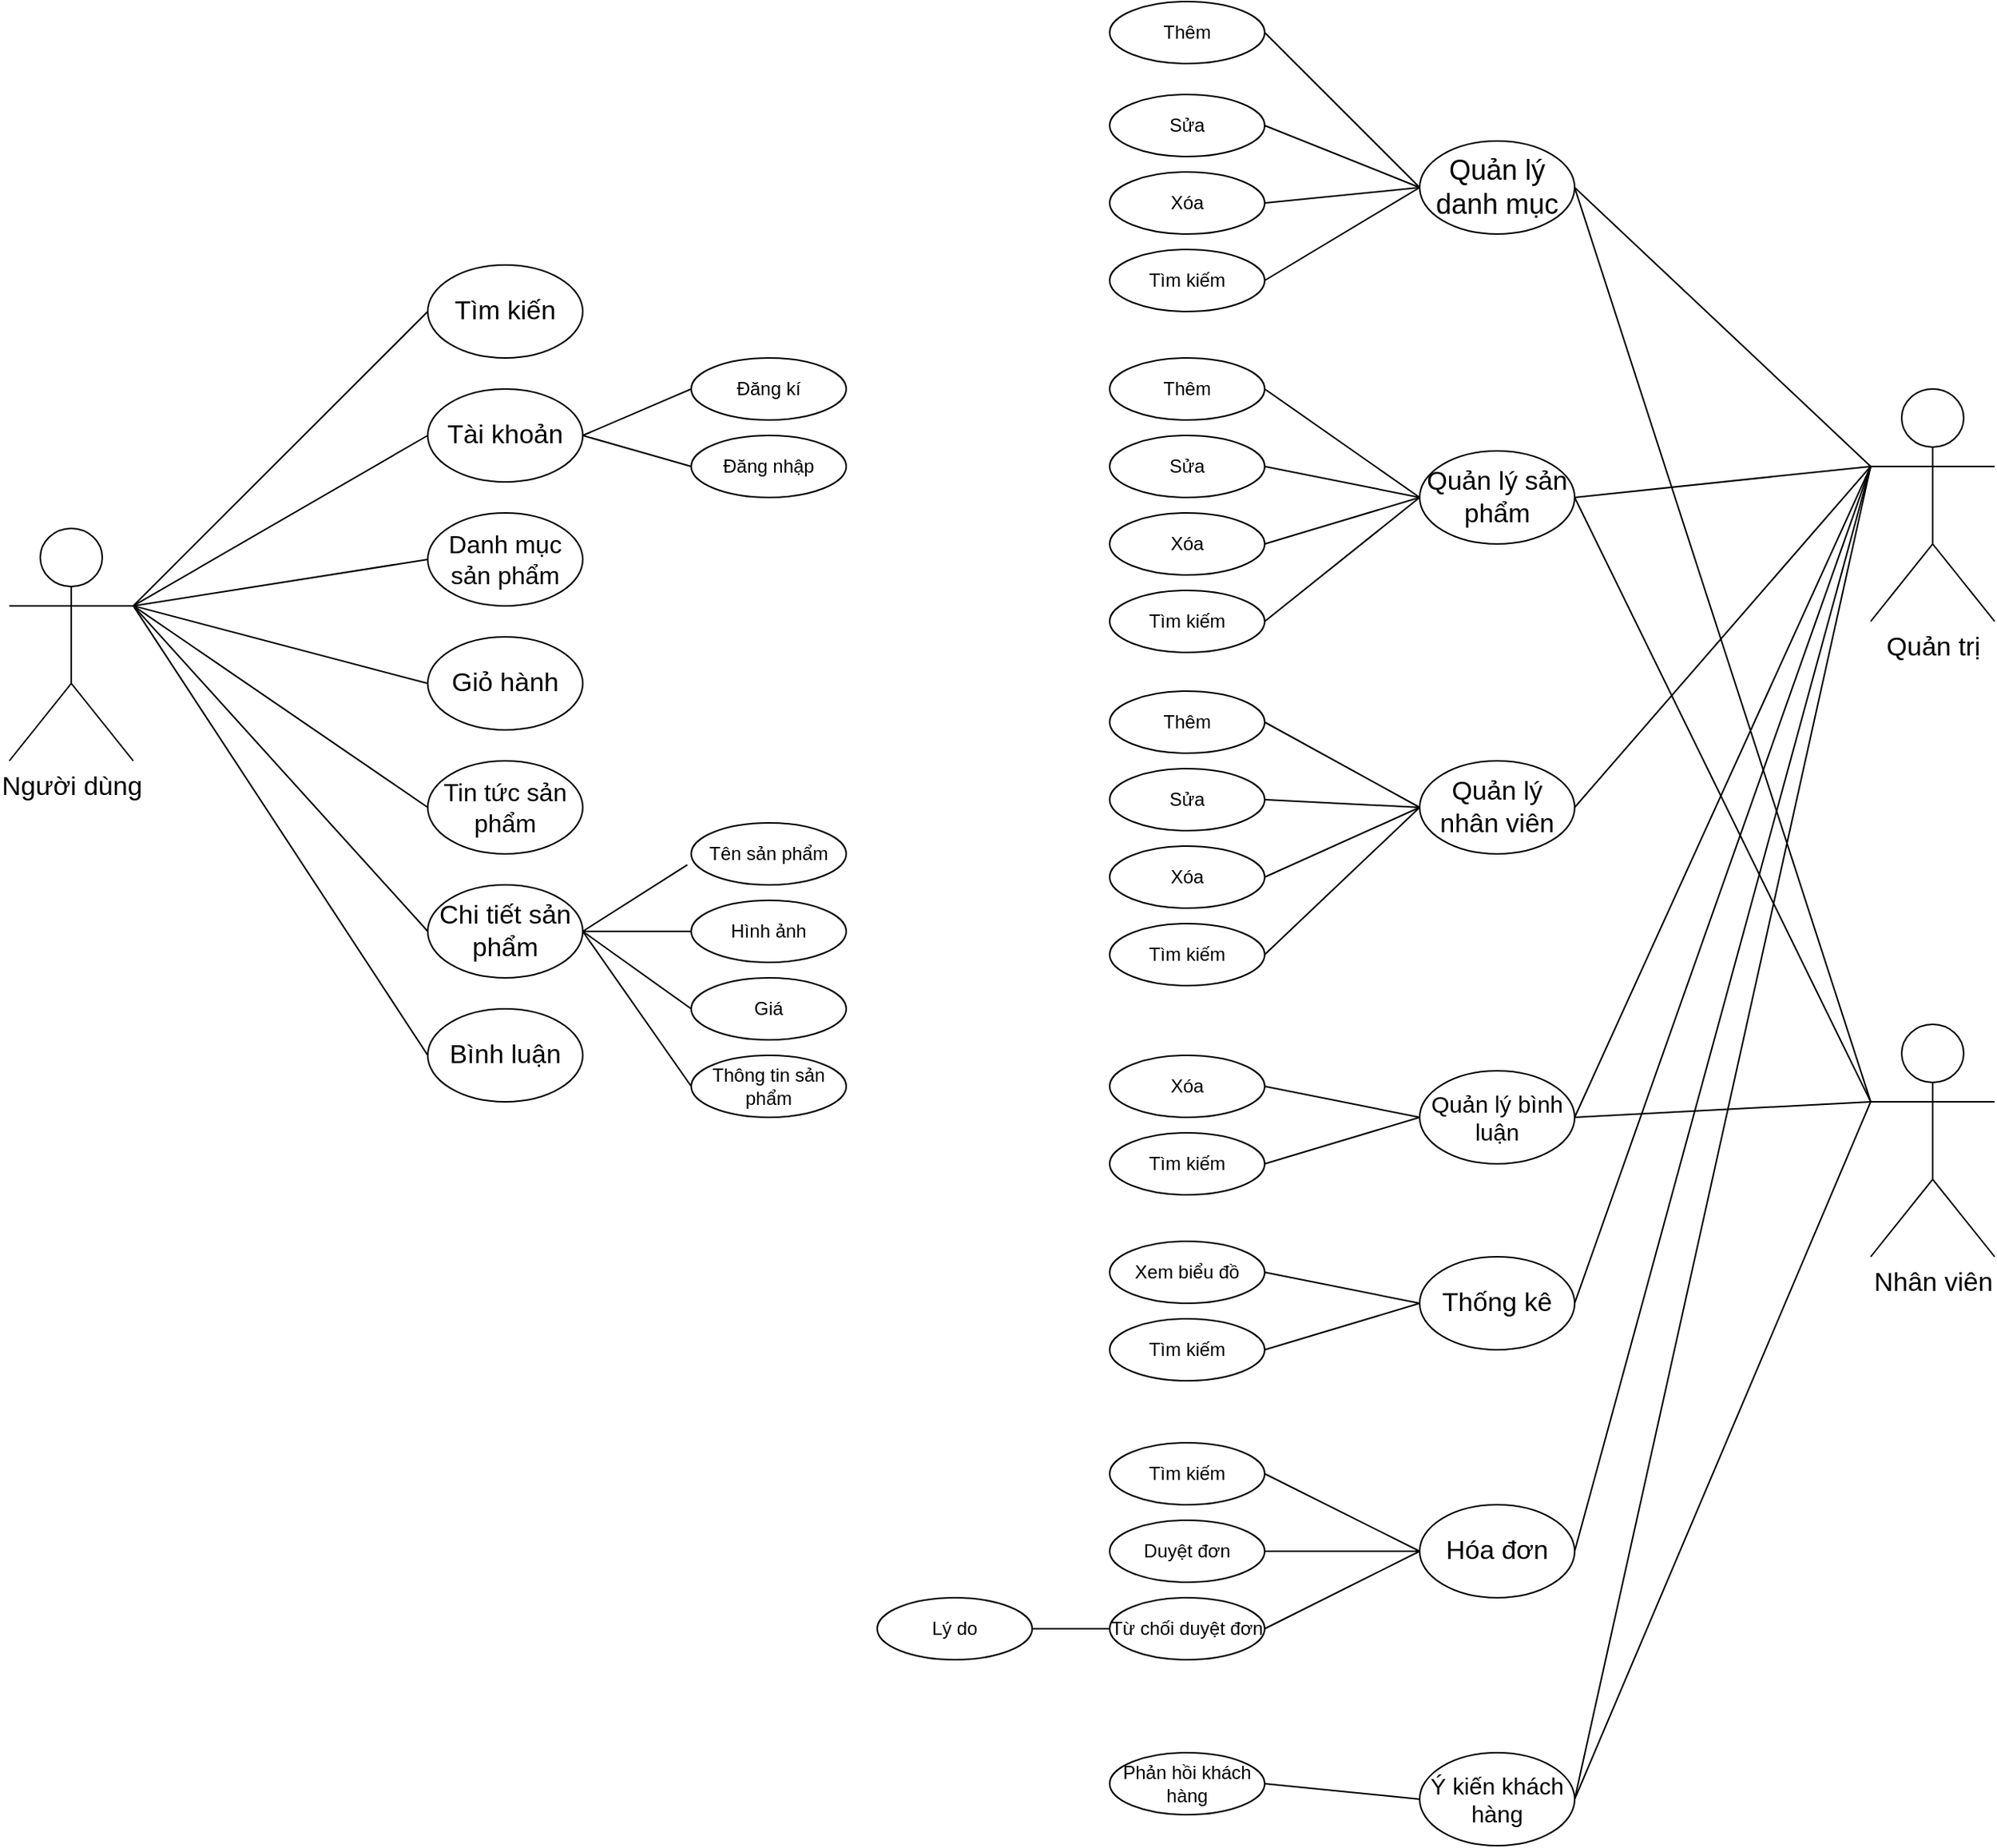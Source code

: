 <mxfile version="24.0.1" type="device">
  <diagram name="Trang-1" id="ovyDWQGt503q5KgdgaEu">
    <mxGraphModel dx="2876" dy="2223" grid="1" gridSize="10" guides="1" tooltips="1" connect="1" arrows="1" fold="1" page="1" pageScale="1" pageWidth="827" pageHeight="1169" math="0" shadow="0">
      <root>
        <mxCell id="0" />
        <mxCell id="1" parent="0" />
        <mxCell id="Ai0qh5NGWd-4S2OxqA1M-1" value="&lt;font style=&quot;font-size: 17px;&quot;&gt;Người dùng&lt;/font&gt;" style="shape=umlActor;verticalLabelPosition=bottom;verticalAlign=top;html=1;" parent="1" vertex="1">
          <mxGeometry x="-40" y="290" width="80" height="150" as="geometry" />
        </mxCell>
        <mxCell id="Ai0qh5NGWd-4S2OxqA1M-5" value="&lt;font style=&quot;font-size: 17px;&quot;&gt;Tìm kiến&lt;/font&gt;" style="ellipse;whiteSpace=wrap;html=1;align=center;" parent="1" vertex="1">
          <mxGeometry x="230" y="120" width="100" height="60" as="geometry" />
        </mxCell>
        <mxCell id="Ai0qh5NGWd-4S2OxqA1M-6" value="&lt;font style=&quot;font-size: 17px;&quot;&gt;Tài khoản&lt;/font&gt;" style="ellipse;whiteSpace=wrap;html=1;align=center;" parent="1" vertex="1">
          <mxGeometry x="230" y="200" width="100" height="60" as="geometry" />
        </mxCell>
        <mxCell id="Ai0qh5NGWd-4S2OxqA1M-7" value="&lt;font style=&quot;font-size: 16px;&quot;&gt;Danh mục sản phẩm&lt;/font&gt;" style="ellipse;whiteSpace=wrap;html=1;align=center;" parent="1" vertex="1">
          <mxGeometry x="230" y="280" width="100" height="60" as="geometry" />
        </mxCell>
        <mxCell id="Ai0qh5NGWd-4S2OxqA1M-8" value="&lt;font style=&quot;font-size: 17px;&quot;&gt;Giỏ hành&lt;/font&gt;" style="ellipse;whiteSpace=wrap;html=1;align=center;" parent="1" vertex="1">
          <mxGeometry x="230" y="360" width="100" height="60" as="geometry" />
        </mxCell>
        <mxCell id="Ai0qh5NGWd-4S2OxqA1M-9" value="&lt;font style=&quot;font-size: 16px;&quot;&gt;Tin tức sản phẩm&lt;/font&gt;" style="ellipse;whiteSpace=wrap;html=1;align=center;" parent="1" vertex="1">
          <mxGeometry x="230" y="440" width="100" height="60" as="geometry" />
        </mxCell>
        <mxCell id="Ai0qh5NGWd-4S2OxqA1M-10" value="&lt;font style=&quot;font-size: 17px;&quot;&gt;Chi tiết sản phẩm&lt;/font&gt;" style="ellipse;whiteSpace=wrap;html=1;align=center;" parent="1" vertex="1">
          <mxGeometry x="230" y="520" width="100" height="60" as="geometry" />
        </mxCell>
        <mxCell id="Ai0qh5NGWd-4S2OxqA1M-11" value="&lt;font style=&quot;font-size: 17px;&quot;&gt;Bình luận&lt;/font&gt;" style="ellipse;whiteSpace=wrap;html=1;align=center;" parent="1" vertex="1">
          <mxGeometry x="230" y="600" width="100" height="60" as="geometry" />
        </mxCell>
        <mxCell id="Ai0qh5NGWd-4S2OxqA1M-12" value="Đăng kí" style="ellipse;whiteSpace=wrap;html=1;align=center;" parent="1" vertex="1">
          <mxGeometry x="400" y="180" width="100" height="40" as="geometry" />
        </mxCell>
        <mxCell id="Ai0qh5NGWd-4S2OxqA1M-13" value="Đăng nhập" style="ellipse;whiteSpace=wrap;html=1;align=center;" parent="1" vertex="1">
          <mxGeometry x="400" y="230" width="100" height="40" as="geometry" />
        </mxCell>
        <mxCell id="Ai0qh5NGWd-4S2OxqA1M-14" value="Tên sản phẩm" style="ellipse;whiteSpace=wrap;html=1;align=center;" parent="1" vertex="1">
          <mxGeometry x="400" y="480" width="100" height="40" as="geometry" />
        </mxCell>
        <mxCell id="Ai0qh5NGWd-4S2OxqA1M-15" value="Hình ảnh" style="ellipse;whiteSpace=wrap;html=1;align=center;" parent="1" vertex="1">
          <mxGeometry x="400" y="530" width="100" height="40" as="geometry" />
        </mxCell>
        <mxCell id="Ai0qh5NGWd-4S2OxqA1M-16" value="Giá" style="ellipse;whiteSpace=wrap;html=1;align=center;" parent="1" vertex="1">
          <mxGeometry x="400" y="580" width="100" height="40" as="geometry" />
        </mxCell>
        <mxCell id="Ai0qh5NGWd-4S2OxqA1M-17" value="Thông tin sản phẩm" style="ellipse;whiteSpace=wrap;html=1;align=center;" parent="1" vertex="1">
          <mxGeometry x="400" y="630" width="100" height="40" as="geometry" />
        </mxCell>
        <mxCell id="Ai0qh5NGWd-4S2OxqA1M-18" value="&lt;font style=&quot;font-size: 18px;&quot;&gt;Quản lý danh mục&lt;/font&gt;" style="ellipse;whiteSpace=wrap;html=1;align=center;" parent="1" vertex="1">
          <mxGeometry x="870" y="40" width="100" height="60" as="geometry" />
        </mxCell>
        <mxCell id="Ai0qh5NGWd-4S2OxqA1M-19" value="&lt;font style=&quot;font-size: 17px;&quot;&gt;Quản lý sản phẩm&lt;/font&gt;" style="ellipse;whiteSpace=wrap;html=1;align=center;" parent="1" vertex="1">
          <mxGeometry x="870" y="240" width="100" height="60" as="geometry" />
        </mxCell>
        <mxCell id="Ai0qh5NGWd-4S2OxqA1M-20" value="&lt;font style=&quot;font-size: 17px;&quot;&gt;Quản lý nhân viên&lt;/font&gt;" style="ellipse;whiteSpace=wrap;html=1;align=center;" parent="1" vertex="1">
          <mxGeometry x="870" y="440" width="100" height="60" as="geometry" />
        </mxCell>
        <mxCell id="Ai0qh5NGWd-4S2OxqA1M-21" value="&lt;font style=&quot;font-size: 15px;&quot;&gt;Quản lý bình luận&lt;/font&gt;" style="ellipse;whiteSpace=wrap;html=1;align=center;" parent="1" vertex="1">
          <mxGeometry x="870" y="640" width="100" height="60" as="geometry" />
        </mxCell>
        <mxCell id="Ai0qh5NGWd-4S2OxqA1M-22" value="&lt;font style=&quot;font-size: 17px;&quot;&gt;Thống kê&lt;/font&gt;" style="ellipse;whiteSpace=wrap;html=1;align=center;" parent="1" vertex="1">
          <mxGeometry x="870" y="760" width="100" height="60" as="geometry" />
        </mxCell>
        <mxCell id="Ai0qh5NGWd-4S2OxqA1M-23" value="&lt;font style=&quot;font-size: 17px;&quot;&gt;Hóa đơn&lt;/font&gt;" style="ellipse;whiteSpace=wrap;html=1;align=center;" parent="1" vertex="1">
          <mxGeometry x="870" y="920" width="100" height="60" as="geometry" />
        </mxCell>
        <mxCell id="Ai0qh5NGWd-4S2OxqA1M-24" value="&lt;font style=&quot;font-size: 15px;&quot;&gt;Ý kiến khách hàng&lt;/font&gt;" style="ellipse;whiteSpace=wrap;html=1;align=center;" parent="1" vertex="1">
          <mxGeometry x="870" y="1080" width="100" height="60" as="geometry" />
        </mxCell>
        <mxCell id="Ai0qh5NGWd-4S2OxqA1M-25" value="Thêm" style="ellipse;whiteSpace=wrap;html=1;align=center;" parent="1" vertex="1">
          <mxGeometry x="670" y="-50" width="100" height="40" as="geometry" />
        </mxCell>
        <mxCell id="Ai0qh5NGWd-4S2OxqA1M-26" value="Sửa" style="ellipse;whiteSpace=wrap;html=1;align=center;" parent="1" vertex="1">
          <mxGeometry x="670" y="10" width="100" height="40" as="geometry" />
        </mxCell>
        <mxCell id="Ai0qh5NGWd-4S2OxqA1M-27" value="Xóa" style="ellipse;whiteSpace=wrap;html=1;align=center;" parent="1" vertex="1">
          <mxGeometry x="670" y="60" width="100" height="40" as="geometry" />
        </mxCell>
        <mxCell id="Ai0qh5NGWd-4S2OxqA1M-28" value="Tìm kiếm" style="ellipse;whiteSpace=wrap;html=1;align=center;" parent="1" vertex="1">
          <mxGeometry x="670" y="110" width="100" height="40" as="geometry" />
        </mxCell>
        <mxCell id="Ai0qh5NGWd-4S2OxqA1M-29" value="Thêm" style="ellipse;whiteSpace=wrap;html=1;align=center;" parent="1" vertex="1">
          <mxGeometry x="670" y="180" width="100" height="40" as="geometry" />
        </mxCell>
        <mxCell id="Ai0qh5NGWd-4S2OxqA1M-30" value="Sửa" style="ellipse;whiteSpace=wrap;html=1;align=center;" parent="1" vertex="1">
          <mxGeometry x="670" y="230" width="100" height="40" as="geometry" />
        </mxCell>
        <mxCell id="Ai0qh5NGWd-4S2OxqA1M-31" value="Xóa" style="ellipse;whiteSpace=wrap;html=1;align=center;" parent="1" vertex="1">
          <mxGeometry x="670" y="280" width="100" height="40" as="geometry" />
        </mxCell>
        <mxCell id="Ai0qh5NGWd-4S2OxqA1M-32" value="Tìm kiếm" style="ellipse;whiteSpace=wrap;html=1;align=center;" parent="1" vertex="1">
          <mxGeometry x="670" y="330" width="100" height="40" as="geometry" />
        </mxCell>
        <mxCell id="Ai0qh5NGWd-4S2OxqA1M-33" value="Thêm" style="ellipse;whiteSpace=wrap;html=1;align=center;" parent="1" vertex="1">
          <mxGeometry x="670" y="395" width="100" height="40" as="geometry" />
        </mxCell>
        <mxCell id="Ai0qh5NGWd-4S2OxqA1M-34" value="Sửa" style="ellipse;whiteSpace=wrap;html=1;align=center;" parent="1" vertex="1">
          <mxGeometry x="670" y="445" width="100" height="40" as="geometry" />
        </mxCell>
        <mxCell id="Ai0qh5NGWd-4S2OxqA1M-35" value="Xóa" style="ellipse;whiteSpace=wrap;html=1;align=center;" parent="1" vertex="1">
          <mxGeometry x="670" y="495" width="100" height="40" as="geometry" />
        </mxCell>
        <mxCell id="Ai0qh5NGWd-4S2OxqA1M-36" value="Tìm kiếm" style="ellipse;whiteSpace=wrap;html=1;align=center;" parent="1" vertex="1">
          <mxGeometry x="670" y="545" width="100" height="40" as="geometry" />
        </mxCell>
        <mxCell id="Ai0qh5NGWd-4S2OxqA1M-38" value="Xóa" style="ellipse;whiteSpace=wrap;html=1;align=center;" parent="1" vertex="1">
          <mxGeometry x="670" y="630" width="100" height="40" as="geometry" />
        </mxCell>
        <mxCell id="Ai0qh5NGWd-4S2OxqA1M-39" value="Tìm kiếm" style="ellipse;whiteSpace=wrap;html=1;align=center;" parent="1" vertex="1">
          <mxGeometry x="670" y="680" width="100" height="40" as="geometry" />
        </mxCell>
        <mxCell id="Ai0qh5NGWd-4S2OxqA1M-40" value="Xem biểu đồ" style="ellipse;whiteSpace=wrap;html=1;align=center;" parent="1" vertex="1">
          <mxGeometry x="670" y="750" width="100" height="40" as="geometry" />
        </mxCell>
        <mxCell id="Ai0qh5NGWd-4S2OxqA1M-41" value="Tìm kiếm" style="ellipse;whiteSpace=wrap;html=1;align=center;" parent="1" vertex="1">
          <mxGeometry x="670" y="800" width="100" height="40" as="geometry" />
        </mxCell>
        <mxCell id="Ai0qh5NGWd-4S2OxqA1M-42" value="Tìm kiếm" style="ellipse;whiteSpace=wrap;html=1;align=center;" parent="1" vertex="1">
          <mxGeometry x="670" y="880" width="100" height="40" as="geometry" />
        </mxCell>
        <mxCell id="Ai0qh5NGWd-4S2OxqA1M-43" value="Duyệt đơn" style="ellipse;whiteSpace=wrap;html=1;align=center;" parent="1" vertex="1">
          <mxGeometry x="670" y="930" width="100" height="40" as="geometry" />
        </mxCell>
        <mxCell id="Ai0qh5NGWd-4S2OxqA1M-44" value="Từ chối duyệt đơn" style="ellipse;whiteSpace=wrap;html=1;align=center;" parent="1" vertex="1">
          <mxGeometry x="670" y="980" width="100" height="40" as="geometry" />
        </mxCell>
        <mxCell id="Ai0qh5NGWd-4S2OxqA1M-45" value="Phản hồi khách hàng" style="ellipse;whiteSpace=wrap;html=1;align=center;" parent="1" vertex="1">
          <mxGeometry x="670" y="1080" width="100" height="40" as="geometry" />
        </mxCell>
        <mxCell id="Ai0qh5NGWd-4S2OxqA1M-46" value="Lý do" style="ellipse;whiteSpace=wrap;html=1;align=center;" parent="1" vertex="1">
          <mxGeometry x="520" y="980" width="100" height="40" as="geometry" />
        </mxCell>
        <mxCell id="Ai0qh5NGWd-4S2OxqA1M-48" value="&lt;font style=&quot;font-size: 17px;&quot;&gt;Quản trị&lt;/font&gt;" style="shape=umlActor;verticalLabelPosition=bottom;verticalAlign=top;html=1;" parent="1" vertex="1">
          <mxGeometry x="1161" y="200" width="80" height="150" as="geometry" />
        </mxCell>
        <mxCell id="Ai0qh5NGWd-4S2OxqA1M-49" value="&lt;font style=&quot;font-size: 17px;&quot;&gt;Nhân viên&lt;/font&gt;" style="shape=umlActor;verticalLabelPosition=bottom;verticalAlign=top;html=1;strokeColor=#000000;" parent="1" vertex="1">
          <mxGeometry x="1161" y="610" width="80" height="150" as="geometry" />
        </mxCell>
        <mxCell id="Ai0qh5NGWd-4S2OxqA1M-51" value="" style="endArrow=none;html=1;rounded=0;entryX=0;entryY=0.5;entryDx=0;entryDy=0;exitX=1;exitY=0.333;exitDx=0;exitDy=0;exitPerimeter=0;" parent="1" source="Ai0qh5NGWd-4S2OxqA1M-1" target="Ai0qh5NGWd-4S2OxqA1M-5" edge="1">
          <mxGeometry relative="1" as="geometry">
            <mxPoint y="199.05" as="sourcePoint" />
            <mxPoint x="170" y="199.05" as="targetPoint" />
          </mxGeometry>
        </mxCell>
        <mxCell id="Ai0qh5NGWd-4S2OxqA1M-52" value="" style="endArrow=none;html=1;rounded=0;entryX=0;entryY=0.5;entryDx=0;entryDy=0;exitX=1;exitY=0.333;exitDx=0;exitDy=0;exitPerimeter=0;" parent="1" source="Ai0qh5NGWd-4S2OxqA1M-1" target="Ai0qh5NGWd-4S2OxqA1M-6" edge="1">
          <mxGeometry relative="1" as="geometry">
            <mxPoint x="30" y="410" as="sourcePoint" />
            <mxPoint x="220" y="210" as="targetPoint" />
          </mxGeometry>
        </mxCell>
        <mxCell id="Ai0qh5NGWd-4S2OxqA1M-53" value="" style="endArrow=none;html=1;rounded=0;entryX=0;entryY=0.5;entryDx=0;entryDy=0;" parent="1" target="Ai0qh5NGWd-4S2OxqA1M-7" edge="1">
          <mxGeometry relative="1" as="geometry">
            <mxPoint x="40" y="340" as="sourcePoint" />
            <mxPoint x="230" y="260" as="targetPoint" />
          </mxGeometry>
        </mxCell>
        <mxCell id="Ai0qh5NGWd-4S2OxqA1M-54" value="" style="endArrow=none;html=1;rounded=0;entryX=0;entryY=0.5;entryDx=0;entryDy=0;exitX=1;exitY=0.333;exitDx=0;exitDy=0;exitPerimeter=0;" parent="1" source="Ai0qh5NGWd-4S2OxqA1M-1" target="Ai0qh5NGWd-4S2OxqA1M-8" edge="1">
          <mxGeometry relative="1" as="geometry">
            <mxPoint x="40" y="380" as="sourcePoint" />
            <mxPoint x="230" y="340" as="targetPoint" />
          </mxGeometry>
        </mxCell>
        <mxCell id="Ai0qh5NGWd-4S2OxqA1M-55" value="" style="endArrow=none;html=1;rounded=0;entryX=0;entryY=0.5;entryDx=0;entryDy=0;exitX=1;exitY=0.333;exitDx=0;exitDy=0;exitPerimeter=0;" parent="1" source="Ai0qh5NGWd-4S2OxqA1M-1" target="Ai0qh5NGWd-4S2OxqA1M-9" edge="1">
          <mxGeometry relative="1" as="geometry">
            <mxPoint x="30" y="370" as="sourcePoint" />
            <mxPoint x="220" y="410" as="targetPoint" />
          </mxGeometry>
        </mxCell>
        <mxCell id="Ai0qh5NGWd-4S2OxqA1M-56" value="" style="endArrow=none;html=1;rounded=0;entryX=0;entryY=0.5;entryDx=0;entryDy=0;exitX=1;exitY=0.333;exitDx=0;exitDy=0;exitPerimeter=0;" parent="1" source="Ai0qh5NGWd-4S2OxqA1M-1" target="Ai0qh5NGWd-4S2OxqA1M-10" edge="1">
          <mxGeometry relative="1" as="geometry">
            <mxPoint x="30" y="365" as="sourcePoint" />
            <mxPoint x="220" y="485" as="targetPoint" />
          </mxGeometry>
        </mxCell>
        <mxCell id="Ai0qh5NGWd-4S2OxqA1M-57" value="" style="endArrow=none;html=1;rounded=0;entryX=0;entryY=0.5;entryDx=0;entryDy=0;exitX=1;exitY=0.333;exitDx=0;exitDy=0;exitPerimeter=0;" parent="1" source="Ai0qh5NGWd-4S2OxqA1M-1" target="Ai0qh5NGWd-4S2OxqA1M-11" edge="1">
          <mxGeometry relative="1" as="geometry">
            <mxPoint x="30" y="350" as="sourcePoint" />
            <mxPoint x="220" y="550" as="targetPoint" />
          </mxGeometry>
        </mxCell>
        <mxCell id="Ai0qh5NGWd-4S2OxqA1M-59" value="" style="endArrow=none;html=1;rounded=0;entryX=0;entryY=0.5;entryDx=0;entryDy=0;exitX=1;exitY=0.5;exitDx=0;exitDy=0;" parent="1" source="Ai0qh5NGWd-4S2OxqA1M-6" target="Ai0qh5NGWd-4S2OxqA1M-12" edge="1">
          <mxGeometry relative="1" as="geometry">
            <mxPoint x="340" y="240" as="sourcePoint" />
            <mxPoint x="540" y="30" as="targetPoint" />
          </mxGeometry>
        </mxCell>
        <mxCell id="Ai0qh5NGWd-4S2OxqA1M-60" value="" style="endArrow=none;html=1;rounded=0;entryX=0;entryY=0.5;entryDx=0;entryDy=0;exitX=1;exitY=0.5;exitDx=0;exitDy=0;" parent="1" source="Ai0qh5NGWd-4S2OxqA1M-6" target="Ai0qh5NGWd-4S2OxqA1M-13" edge="1">
          <mxGeometry relative="1" as="geometry">
            <mxPoint x="320" y="240" as="sourcePoint" />
            <mxPoint x="390" y="220" as="targetPoint" />
          </mxGeometry>
        </mxCell>
        <mxCell id="Ai0qh5NGWd-4S2OxqA1M-61" value="" style="endArrow=none;html=1;rounded=0;entryX=-0.025;entryY=0.676;entryDx=0;entryDy=0;exitX=1;exitY=0.5;exitDx=0;exitDy=0;entryPerimeter=0;" parent="1" source="Ai0qh5NGWd-4S2OxqA1M-10" target="Ai0qh5NGWd-4S2OxqA1M-14" edge="1">
          <mxGeometry relative="1" as="geometry">
            <mxPoint x="370" y="415" as="sourcePoint" />
            <mxPoint x="440" y="445" as="targetPoint" />
          </mxGeometry>
        </mxCell>
        <mxCell id="Ai0qh5NGWd-4S2OxqA1M-62" value="" style="endArrow=none;html=1;rounded=0;entryX=0;entryY=0.5;entryDx=0;entryDy=0;exitX=1;exitY=0.5;exitDx=0;exitDy=0;" parent="1" source="Ai0qh5NGWd-4S2OxqA1M-10" target="Ai0qh5NGWd-4S2OxqA1M-16" edge="1">
          <mxGeometry relative="1" as="geometry">
            <mxPoint x="330" y="570" as="sourcePoint" />
            <mxPoint x="400" y="580" as="targetPoint" />
          </mxGeometry>
        </mxCell>
        <mxCell id="Ai0qh5NGWd-4S2OxqA1M-63" value="" style="endArrow=none;html=1;rounded=0;entryX=0;entryY=0.5;entryDx=0;entryDy=0;exitX=1;exitY=0.5;exitDx=0;exitDy=0;" parent="1" source="Ai0qh5NGWd-4S2OxqA1M-10" target="Ai0qh5NGWd-4S2OxqA1M-15" edge="1">
          <mxGeometry relative="1" as="geometry">
            <mxPoint x="330" y="500" as="sourcePoint" />
            <mxPoint x="400" y="560" as="targetPoint" />
          </mxGeometry>
        </mxCell>
        <mxCell id="Ai0qh5NGWd-4S2OxqA1M-64" value="" style="endArrow=none;html=1;rounded=0;entryX=0;entryY=0.5;entryDx=0;entryDy=0;exitX=1;exitY=0.5;exitDx=0;exitDy=0;" parent="1" source="Ai0qh5NGWd-4S2OxqA1M-10" target="Ai0qh5NGWd-4S2OxqA1M-17" edge="1">
          <mxGeometry relative="1" as="geometry">
            <mxPoint x="320" y="570" as="sourcePoint" />
            <mxPoint x="390" y="630" as="targetPoint" />
          </mxGeometry>
        </mxCell>
        <mxCell id="Ai0qh5NGWd-4S2OxqA1M-65" value="" style="endArrow=none;html=1;rounded=0;exitX=1;exitY=0.5;exitDx=0;exitDy=0;" parent="1" source="Ai0qh5NGWd-4S2OxqA1M-25" edge="1">
          <mxGeometry relative="1" as="geometry">
            <mxPoint x="890" y="-50" as="sourcePoint" />
            <mxPoint x="870" y="70" as="targetPoint" />
          </mxGeometry>
        </mxCell>
        <mxCell id="Ai0qh5NGWd-4S2OxqA1M-66" value="" style="endArrow=none;html=1;rounded=0;entryX=0;entryY=0.5;entryDx=0;entryDy=0;exitX=1;exitY=0.5;exitDx=0;exitDy=0;" parent="1" source="Ai0qh5NGWd-4S2OxqA1M-26" target="Ai0qh5NGWd-4S2OxqA1M-18" edge="1">
          <mxGeometry relative="1" as="geometry">
            <mxPoint x="810" y="68.68" as="sourcePoint" />
            <mxPoint x="908" y="159.68" as="targetPoint" />
          </mxGeometry>
        </mxCell>
        <mxCell id="Ai0qh5NGWd-4S2OxqA1M-67" value="" style="endArrow=none;html=1;rounded=0;entryX=0;entryY=0.5;entryDx=0;entryDy=0;exitX=1;exitY=0.5;exitDx=0;exitDy=0;" parent="1" source="Ai0qh5NGWd-4S2OxqA1M-27" target="Ai0qh5NGWd-4S2OxqA1M-18" edge="1">
          <mxGeometry relative="1" as="geometry">
            <mxPoint x="840" y="120" as="sourcePoint" />
            <mxPoint x="940" y="160" as="targetPoint" />
          </mxGeometry>
        </mxCell>
        <mxCell id="Ai0qh5NGWd-4S2OxqA1M-68" value="" style="endArrow=none;html=1;rounded=0;entryX=0;entryY=0.5;entryDx=0;entryDy=0;exitX=1;exitY=0.5;exitDx=0;exitDy=0;" parent="1" source="Ai0qh5NGWd-4S2OxqA1M-28" target="Ai0qh5NGWd-4S2OxqA1M-18" edge="1">
          <mxGeometry relative="1" as="geometry">
            <mxPoint x="810" y="135" as="sourcePoint" />
            <mxPoint x="910" y="125" as="targetPoint" />
          </mxGeometry>
        </mxCell>
        <mxCell id="Ai0qh5NGWd-4S2OxqA1M-69" value="" style="endArrow=none;html=1;rounded=0;entryX=0;entryY=0.5;entryDx=0;entryDy=0;exitX=1;exitY=0.5;exitDx=0;exitDy=0;" parent="1" source="Ai0qh5NGWd-4S2OxqA1M-29" target="Ai0qh5NGWd-4S2OxqA1M-19" edge="1">
          <mxGeometry relative="1" as="geometry">
            <mxPoint x="856" y="206" as="sourcePoint" />
            <mxPoint x="970" y="160" as="targetPoint" />
          </mxGeometry>
        </mxCell>
        <mxCell id="Ai0qh5NGWd-4S2OxqA1M-70" value="" style="endArrow=none;html=1;rounded=0;entryX=0;entryY=0.5;entryDx=0;entryDy=0;exitX=1;exitY=0.5;exitDx=0;exitDy=0;" parent="1" source="Ai0qh5NGWd-4S2OxqA1M-30" target="Ai0qh5NGWd-4S2OxqA1M-19" edge="1">
          <mxGeometry relative="1" as="geometry">
            <mxPoint x="827" y="320" as="sourcePoint" />
            <mxPoint x="927" y="400" as="targetPoint" />
          </mxGeometry>
        </mxCell>
        <mxCell id="Ai0qh5NGWd-4S2OxqA1M-71" value="" style="endArrow=none;html=1;rounded=0;entryX=0;entryY=0.5;entryDx=0;entryDy=0;exitX=1;exitY=0.5;exitDx=0;exitDy=0;" parent="1" source="Ai0qh5NGWd-4S2OxqA1M-31" target="Ai0qh5NGWd-4S2OxqA1M-19" edge="1">
          <mxGeometry relative="1" as="geometry">
            <mxPoint x="830" y="320" as="sourcePoint" />
            <mxPoint x="930" y="350" as="targetPoint" />
          </mxGeometry>
        </mxCell>
        <mxCell id="Ai0qh5NGWd-4S2OxqA1M-72" value="" style="endArrow=none;html=1;rounded=0;entryX=0;entryY=0.5;entryDx=0;entryDy=0;exitX=1;exitY=0.5;exitDx=0;exitDy=0;" parent="1" source="Ai0qh5NGWd-4S2OxqA1M-32" target="Ai0qh5NGWd-4S2OxqA1M-19" edge="1">
          <mxGeometry relative="1" as="geometry">
            <mxPoint x="840" y="350" as="sourcePoint" />
            <mxPoint x="940" y="330" as="targetPoint" />
          </mxGeometry>
        </mxCell>
        <mxCell id="Ai0qh5NGWd-4S2OxqA1M-73" value="" style="endArrow=none;html=1;rounded=0;entryX=0;entryY=0.5;entryDx=0;entryDy=0;exitX=1;exitY=0.5;exitDx=0;exitDy=0;" parent="1" source="Ai0qh5NGWd-4S2OxqA1M-33" target="Ai0qh5NGWd-4S2OxqA1M-20" edge="1">
          <mxGeometry relative="1" as="geometry">
            <mxPoint x="810" y="445" as="sourcePoint" />
            <mxPoint x="910" y="375" as="targetPoint" />
          </mxGeometry>
        </mxCell>
        <mxCell id="Ai0qh5NGWd-4S2OxqA1M-74" value="" style="endArrow=none;html=1;rounded=0;entryX=0;entryY=0.5;entryDx=0;entryDy=0;exitX=1;exitY=0.5;exitDx=0;exitDy=0;" parent="1" source="Ai0qh5NGWd-4S2OxqA1M-34" target="Ai0qh5NGWd-4S2OxqA1M-20" edge="1">
          <mxGeometry relative="1" as="geometry">
            <mxPoint x="790" y="485" as="sourcePoint" />
            <mxPoint x="890" y="560" as="targetPoint" />
          </mxGeometry>
        </mxCell>
        <mxCell id="Ai0qh5NGWd-4S2OxqA1M-75" value="" style="endArrow=none;html=1;rounded=0;entryX=0;entryY=0.5;entryDx=0;entryDy=0;exitX=1;exitY=0.5;exitDx=0;exitDy=0;" parent="1" source="Ai0qh5NGWd-4S2OxqA1M-35" target="Ai0qh5NGWd-4S2OxqA1M-20" edge="1">
          <mxGeometry relative="1" as="geometry">
            <mxPoint x="810" y="537.5" as="sourcePoint" />
            <mxPoint x="910" y="562.5" as="targetPoint" />
          </mxGeometry>
        </mxCell>
        <mxCell id="Ai0qh5NGWd-4S2OxqA1M-76" value="" style="endArrow=none;html=1;rounded=0;entryX=0;entryY=0.5;entryDx=0;entryDy=0;exitX=1;exitY=0.5;exitDx=0;exitDy=0;" parent="1" source="Ai0qh5NGWd-4S2OxqA1M-36" target="Ai0qh5NGWd-4S2OxqA1M-20" edge="1">
          <mxGeometry relative="1" as="geometry">
            <mxPoint x="820" y="577.5" as="sourcePoint" />
            <mxPoint x="920" y="552.5" as="targetPoint" />
          </mxGeometry>
        </mxCell>
        <mxCell id="Ai0qh5NGWd-4S2OxqA1M-77" value="" style="endArrow=none;html=1;rounded=0;entryX=0;entryY=0.5;entryDx=0;entryDy=0;exitX=1;exitY=0.5;exitDx=0;exitDy=0;" parent="1" source="Ai0qh5NGWd-4S2OxqA1M-38" target="Ai0qh5NGWd-4S2OxqA1M-21" edge="1">
          <mxGeometry relative="1" as="geometry">
            <mxPoint x="790" y="610" as="sourcePoint" />
            <mxPoint x="890" y="535" as="targetPoint" />
          </mxGeometry>
        </mxCell>
        <mxCell id="Ai0qh5NGWd-4S2OxqA1M-78" value="" style="endArrow=none;html=1;rounded=0;entryX=0;entryY=0.5;entryDx=0;entryDy=0;exitX=1;exitY=0.5;exitDx=0;exitDy=0;" parent="1" source="Ai0qh5NGWd-4S2OxqA1M-39" target="Ai0qh5NGWd-4S2OxqA1M-21" edge="1">
          <mxGeometry relative="1" as="geometry">
            <mxPoint x="770" y="680" as="sourcePoint" />
            <mxPoint x="870" y="700" as="targetPoint" />
          </mxGeometry>
        </mxCell>
        <mxCell id="Ai0qh5NGWd-4S2OxqA1M-79" value="" style="endArrow=none;html=1;rounded=0;entryX=0;entryY=0.5;entryDx=0;entryDy=0;exitX=1;exitY=0.5;exitDx=0;exitDy=0;" parent="1" source="Ai0qh5NGWd-4S2OxqA1M-40" target="Ai0qh5NGWd-4S2OxqA1M-22" edge="1">
          <mxGeometry relative="1" as="geometry">
            <mxPoint x="790" y="760" as="sourcePoint" />
            <mxPoint x="890" y="730" as="targetPoint" />
          </mxGeometry>
        </mxCell>
        <mxCell id="Ai0qh5NGWd-4S2OxqA1M-80" value="" style="endArrow=none;html=1;rounded=0;exitX=1;exitY=0.5;exitDx=0;exitDy=0;entryX=0;entryY=0.5;entryDx=0;entryDy=0;" parent="1" source="Ai0qh5NGWd-4S2OxqA1M-41" target="Ai0qh5NGWd-4S2OxqA1M-22" edge="1">
          <mxGeometry relative="1" as="geometry">
            <mxPoint x="810" y="830" as="sourcePoint" />
            <mxPoint x="860" y="830" as="targetPoint" />
          </mxGeometry>
        </mxCell>
        <mxCell id="Ai0qh5NGWd-4S2OxqA1M-81" value="" style="endArrow=none;html=1;rounded=0;exitX=1;exitY=0.5;exitDx=0;exitDy=0;entryX=0;entryY=0.5;entryDx=0;entryDy=0;" parent="1" source="Ai0qh5NGWd-4S2OxqA1M-42" target="Ai0qh5NGWd-4S2OxqA1M-23" edge="1">
          <mxGeometry relative="1" as="geometry">
            <mxPoint x="790" y="900" as="sourcePoint" />
            <mxPoint x="890" y="880" as="targetPoint" />
          </mxGeometry>
        </mxCell>
        <mxCell id="Ai0qh5NGWd-4S2OxqA1M-82" value="" style="endArrow=none;html=1;rounded=0;exitX=1;exitY=0.5;exitDx=0;exitDy=0;" parent="1" source="Ai0qh5NGWd-4S2OxqA1M-43" edge="1">
          <mxGeometry relative="1" as="geometry">
            <mxPoint x="780" y="950" as="sourcePoint" />
            <mxPoint x="870" y="950" as="targetPoint" />
          </mxGeometry>
        </mxCell>
        <mxCell id="Ai0qh5NGWd-4S2OxqA1M-83" value="" style="endArrow=none;html=1;rounded=0;exitX=1;exitY=0.5;exitDx=0;exitDy=0;entryX=0;entryY=0.5;entryDx=0;entryDy=0;" parent="1" source="Ai0qh5NGWd-4S2OxqA1M-44" target="Ai0qh5NGWd-4S2OxqA1M-23" edge="1">
          <mxGeometry relative="1" as="geometry">
            <mxPoint x="800" y="990" as="sourcePoint" />
            <mxPoint x="900" y="980" as="targetPoint" />
          </mxGeometry>
        </mxCell>
        <mxCell id="Ai0qh5NGWd-4S2OxqA1M-84" value="" style="endArrow=none;html=1;rounded=0;exitX=1;exitY=0.5;exitDx=0;exitDy=0;entryX=0;entryY=0.5;entryDx=0;entryDy=0;" parent="1" source="Ai0qh5NGWd-4S2OxqA1M-46" target="Ai0qh5NGWd-4S2OxqA1M-44" edge="1">
          <mxGeometry relative="1" as="geometry">
            <mxPoint x="550" y="920" as="sourcePoint" />
            <mxPoint x="650" y="910" as="targetPoint" />
          </mxGeometry>
        </mxCell>
        <mxCell id="Ai0qh5NGWd-4S2OxqA1M-85" value="" style="endArrow=none;html=1;rounded=0;exitX=1;exitY=0.5;exitDx=0;exitDy=0;entryX=0;entryY=0.5;entryDx=0;entryDy=0;" parent="1" source="Ai0qh5NGWd-4S2OxqA1M-45" target="Ai0qh5NGWd-4S2OxqA1M-24" edge="1">
          <mxGeometry relative="1" as="geometry">
            <mxPoint x="850" y="1050" as="sourcePoint" />
            <mxPoint x="950" y="990" as="targetPoint" />
          </mxGeometry>
        </mxCell>
        <mxCell id="Ai0qh5NGWd-4S2OxqA1M-86" value="" style="endArrow=none;html=1;rounded=0;exitX=1;exitY=0.5;exitDx=0;exitDy=0;entryX=0;entryY=0.333;entryDx=0;entryDy=0;entryPerimeter=0;" parent="1" source="Ai0qh5NGWd-4S2OxqA1M-18" target="Ai0qh5NGWd-4S2OxqA1M-48" edge="1">
          <mxGeometry relative="1" as="geometry">
            <mxPoint x="1020" y="90" as="sourcePoint" />
            <mxPoint x="1120" y="190" as="targetPoint" />
          </mxGeometry>
        </mxCell>
        <mxCell id="Ai0qh5NGWd-4S2OxqA1M-87" value="" style="endArrow=none;html=1;rounded=0;exitX=1;exitY=0.5;exitDx=0;exitDy=0;entryX=0;entryY=0.333;entryDx=0;entryDy=0;entryPerimeter=0;" parent="1" source="Ai0qh5NGWd-4S2OxqA1M-19" target="Ai0qh5NGWd-4S2OxqA1M-48" edge="1">
          <mxGeometry relative="1" as="geometry">
            <mxPoint x="970" y="140" as="sourcePoint" />
            <mxPoint x="1161" y="320" as="targetPoint" />
          </mxGeometry>
        </mxCell>
        <mxCell id="Ai0qh5NGWd-4S2OxqA1M-88" value="" style="endArrow=none;html=1;rounded=0;exitX=1;exitY=0.5;exitDx=0;exitDy=0;entryX=0;entryY=0.333;entryDx=0;entryDy=0;entryPerimeter=0;" parent="1" source="Ai0qh5NGWd-4S2OxqA1M-20" target="Ai0qh5NGWd-4S2OxqA1M-48" edge="1">
          <mxGeometry relative="1" as="geometry">
            <mxPoint x="950" y="380" as="sourcePoint" />
            <mxPoint x="1141" y="350" as="targetPoint" />
          </mxGeometry>
        </mxCell>
        <mxCell id="Ai0qh5NGWd-4S2OxqA1M-89" value="" style="endArrow=none;html=1;rounded=0;exitX=1;exitY=0.5;exitDx=0;exitDy=0;entryX=0;entryY=0.333;entryDx=0;entryDy=0;entryPerimeter=0;" parent="1" source="Ai0qh5NGWd-4S2OxqA1M-21" target="Ai0qh5NGWd-4S2OxqA1M-48" edge="1">
          <mxGeometry relative="1" as="geometry">
            <mxPoint x="1000" y="650" as="sourcePoint" />
            <mxPoint x="1191" y="410" as="targetPoint" />
          </mxGeometry>
        </mxCell>
        <mxCell id="Ai0qh5NGWd-4S2OxqA1M-90" value="" style="endArrow=none;html=1;rounded=0;exitX=1;exitY=0.5;exitDx=0;exitDy=0;entryX=0;entryY=0.333;entryDx=0;entryDy=0;entryPerimeter=0;" parent="1" source="Ai0qh5NGWd-4S2OxqA1M-22" target="Ai0qh5NGWd-4S2OxqA1M-48" edge="1">
          <mxGeometry relative="1" as="geometry">
            <mxPoint x="1000" y="700" as="sourcePoint" />
            <mxPoint x="1191" y="280" as="targetPoint" />
          </mxGeometry>
        </mxCell>
        <mxCell id="Ai0qh5NGWd-4S2OxqA1M-91" value="" style="endArrow=none;html=1;rounded=0;exitX=1;exitY=0.5;exitDx=0;exitDy=0;entryX=0;entryY=0.333;entryDx=0;entryDy=0;entryPerimeter=0;" parent="1" source="Ai0qh5NGWd-4S2OxqA1M-23" target="Ai0qh5NGWd-4S2OxqA1M-48" edge="1">
          <mxGeometry relative="1" as="geometry">
            <mxPoint x="1060" y="810" as="sourcePoint" />
            <mxPoint x="1251" y="260" as="targetPoint" />
          </mxGeometry>
        </mxCell>
        <mxCell id="Ai0qh5NGWd-4S2OxqA1M-92" value="" style="endArrow=none;html=1;rounded=0;exitX=1;exitY=0.5;exitDx=0;exitDy=0;entryX=0;entryY=0.333;entryDx=0;entryDy=0;entryPerimeter=0;" parent="1" source="Ai0qh5NGWd-4S2OxqA1M-24" target="Ai0qh5NGWd-4S2OxqA1M-48" edge="1">
          <mxGeometry relative="1" as="geometry">
            <mxPoint x="1010" y="995" as="sourcePoint" />
            <mxPoint x="1201" y="305" as="targetPoint" />
          </mxGeometry>
        </mxCell>
        <mxCell id="Ai0qh5NGWd-4S2OxqA1M-93" value="" style="endArrow=none;html=1;rounded=0;exitX=1;exitY=0.5;exitDx=0;exitDy=0;entryX=0;entryY=0.333;entryDx=0;entryDy=0;entryPerimeter=0;" parent="1" source="Ai0qh5NGWd-4S2OxqA1M-18" target="Ai0qh5NGWd-4S2OxqA1M-49" edge="1">
          <mxGeometry relative="1" as="geometry">
            <mxPoint x="1260" y="180" as="sourcePoint" />
            <mxPoint x="1451" y="360" as="targetPoint" />
          </mxGeometry>
        </mxCell>
        <mxCell id="Ai0qh5NGWd-4S2OxqA1M-94" value="" style="endArrow=none;html=1;rounded=0;exitX=1;exitY=0.5;exitDx=0;exitDy=0;entryX=0;entryY=0.333;entryDx=0;entryDy=0;entryPerimeter=0;" parent="1" source="Ai0qh5NGWd-4S2OxqA1M-19" target="Ai0qh5NGWd-4S2OxqA1M-49" edge="1">
          <mxGeometry relative="1" as="geometry">
            <mxPoint x="930" y="130" as="sourcePoint" />
            <mxPoint x="1121" y="720" as="targetPoint" />
          </mxGeometry>
        </mxCell>
        <mxCell id="Ai0qh5NGWd-4S2OxqA1M-95" value="" style="endArrow=none;html=1;rounded=0;exitX=1;exitY=0.5;exitDx=0;exitDy=0;entryX=0;entryY=0.333;entryDx=0;entryDy=0;entryPerimeter=0;" parent="1" source="Ai0qh5NGWd-4S2OxqA1M-21" target="Ai0qh5NGWd-4S2OxqA1M-49" edge="1">
          <mxGeometry relative="1" as="geometry">
            <mxPoint x="980" y="435" as="sourcePoint" />
            <mxPoint x="1171" y="815" as="targetPoint" />
          </mxGeometry>
        </mxCell>
        <mxCell id="Ai0qh5NGWd-4S2OxqA1M-96" value="" style="endArrow=none;html=1;rounded=0;exitX=1;exitY=0.5;exitDx=0;exitDy=0;entryX=0;entryY=0.333;entryDx=0;entryDy=0;entryPerimeter=0;" parent="1" source="Ai0qh5NGWd-4S2OxqA1M-24" target="Ai0qh5NGWd-4S2OxqA1M-49" edge="1">
          <mxGeometry relative="1" as="geometry">
            <mxPoint x="1200" y="850" as="sourcePoint" />
            <mxPoint x="1391" y="840" as="targetPoint" />
          </mxGeometry>
        </mxCell>
      </root>
    </mxGraphModel>
  </diagram>
</mxfile>
